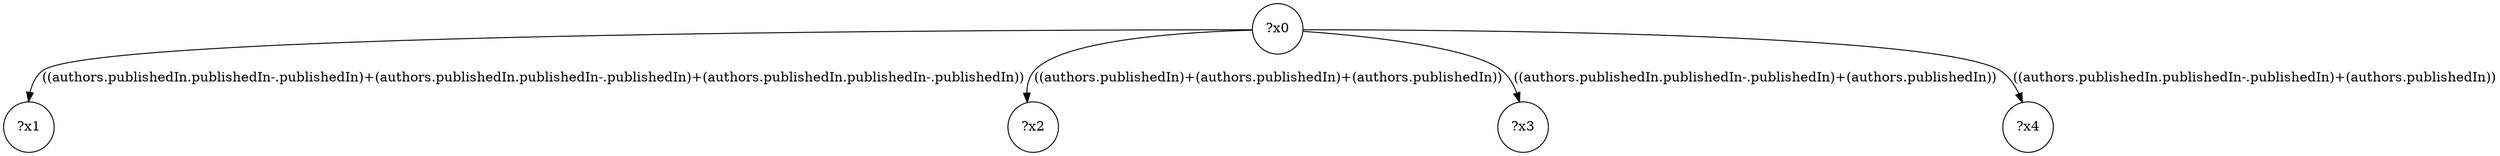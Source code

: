 digraph g {
	x0 [shape=circle, label="?x0"];
	x1 [shape=circle, label="?x1"];
	x0 -> x1 [label="((authors.publishedIn.publishedIn-.publishedIn)+(authors.publishedIn.publishedIn-.publishedIn)+(authors.publishedIn.publishedIn-.publishedIn))"];
	x2 [shape=circle, label="?x2"];
	x0 -> x2 [label="((authors.publishedIn)+(authors.publishedIn)+(authors.publishedIn))"];
	x3 [shape=circle, label="?x3"];
	x0 -> x3 [label="((authors.publishedIn.publishedIn-.publishedIn)+(authors.publishedIn))"];
	x4 [shape=circle, label="?x4"];
	x0 -> x4 [label="((authors.publishedIn.publishedIn-.publishedIn)+(authors.publishedIn))"];
}
